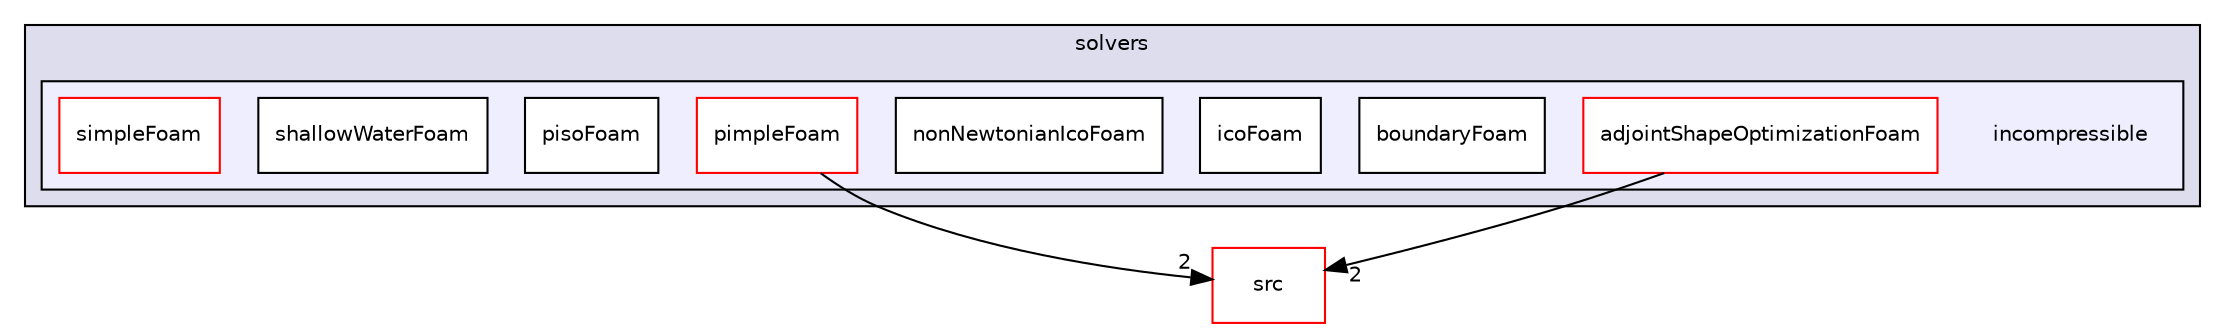 digraph "applications/solvers/incompressible" {
  bgcolor=transparent;
  compound=true
  node [ fontsize="10", fontname="Helvetica"];
  edge [ labelfontsize="10", labelfontname="Helvetica"];
  subgraph clusterdir_fdd174abb8ada244b49e98779c87ac3c {
    graph [ bgcolor="#ddddee", pencolor="black", label="solvers" fontname="Helvetica", fontsize="10", URL="dir_fdd174abb8ada244b49e98779c87ac3c.html"]
  subgraph clusterdir_2a80a7eee79ab677323c49fed47bf4a4 {
    graph [ bgcolor="#eeeeff", pencolor="black", label="" URL="dir_2a80a7eee79ab677323c49fed47bf4a4.html"];
    dir_2a80a7eee79ab677323c49fed47bf4a4 [shape=plaintext label="incompressible"];
    dir_088f87aa7298db423fbe65935fad4976 [shape=box label="adjointShapeOptimizationFoam" color="red" fillcolor="white" style="filled" URL="dir_088f87aa7298db423fbe65935fad4976.html"];
    dir_172e92bf79c60ad154fb0f288873f7f1 [shape=box label="boundaryFoam" color="black" fillcolor="white" style="filled" URL="dir_172e92bf79c60ad154fb0f288873f7f1.html"];
    dir_3d750c9b126c5f578034b73d9637396c [shape=box label="icoFoam" color="black" fillcolor="white" style="filled" URL="dir_3d750c9b126c5f578034b73d9637396c.html"];
    dir_66e906189dd3b5d29daa264c8080fdc4 [shape=box label="nonNewtonianIcoFoam" color="black" fillcolor="white" style="filled" URL="dir_66e906189dd3b5d29daa264c8080fdc4.html"];
    dir_98e028252b14d2134a5971db69393518 [shape=box label="pimpleFoam" color="red" fillcolor="white" style="filled" URL="dir_98e028252b14d2134a5971db69393518.html"];
    dir_71dffd012b8674f215d1b74867ded822 [shape=box label="pisoFoam" color="black" fillcolor="white" style="filled" URL="dir_71dffd012b8674f215d1b74867ded822.html"];
    dir_7d94bfc9a83a5dc0f40ac0aeda28eb12 [shape=box label="shallowWaterFoam" color="black" fillcolor="white" style="filled" URL="dir_7d94bfc9a83a5dc0f40ac0aeda28eb12.html"];
    dir_e60ee3723b55ccdaf7511a7c56716fa2 [shape=box label="simpleFoam" color="red" fillcolor="white" style="filled" URL="dir_e60ee3723b55ccdaf7511a7c56716fa2.html"];
  }
  }
  dir_68267d1309a1af8e8297ef4c3efbcdba [shape=box label="src" color="red" URL="dir_68267d1309a1af8e8297ef4c3efbcdba.html"];
  dir_98e028252b14d2134a5971db69393518->dir_68267d1309a1af8e8297ef4c3efbcdba [headlabel="2", labeldistance=1.5 headhref="dir_000013_000736.html"];
  dir_088f87aa7298db423fbe65935fad4976->dir_68267d1309a1af8e8297ef4c3efbcdba [headlabel="2", labeldistance=1.5 headhref="dir_000129_000736.html"];
}
